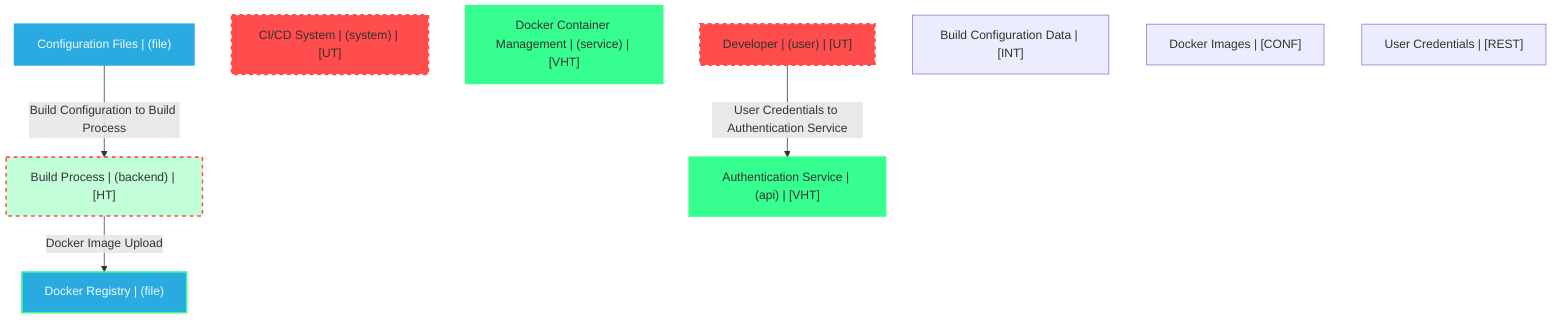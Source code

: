 graph TB
  node_01F8FQ4ZB8Y8B2D5G5F4D4D5E13["Developer | (user) | [UT]"]:::untrusted
  node_01F8FQ4ZB8Y8B2D5G5F4D4D5E14["CI/CD System | (system) | [UT]"]:::untrusted
  node_01F8FQ4ZB8Y8B2D5G5F4D4D5E8["Build Process | (backend) | [HT]"]:::highTrust
  node_01F8FQ4ZB8Y8B2D5G5F4D4D5E9["Docker Container Management | (service) | [VHT]"]:::veryHighTrust
  node_01F8FQ4ZB8Y8B2D5G5F4D4D5E10["Authentication Service | (api) | [VHT]"]:::veryHighTrust
  node_01F8FQ4ZB8Y8B2D5G5F4D4D5E11["Configuration Files | (file)"]:::dataStore
  node_01F8FQ4ZB8Y8B2D5G5F4D4D5E12["Docker Registry | (file)"]:::dataStore
  node_01F8FQ4ZB8Y8B2D5G5F4D4D5E5["Build Configuration Data | [INT]"]:::dataAsset,internal
  node_01F8FQ4ZB8Y8B2D5G5F4D4D5E6["Docker Images | [CONF]"]:::dataAsset,confidential
  node_01F8FQ4ZB8Y8B2D5G5F4D4D5E7["User Credentials | [REST]"]:::dataAsset,restricted

  node_01F8FQ4ZB8Y8B2D5G5F4D4D5E11 -->|Build Configuration to Build Process| node_01F8FQ4ZB8Y8B2D5G5F4D4D5E8:::unencryptedFlow
  node_01F8FQ4ZB8Y8B2D5G5F4D4D5E8 -->|Docker Image Upload| node_01F8FQ4ZB8Y8B2D5G5F4D4D5E12:::encryptedFlow
  node_01F8FQ4ZB8Y8B2D5G5F4D4D5E13 -->|User Credentials to Authentication Service| node_01F8FQ4ZB8Y8B2D5G5F4D4D5E10:::encryptedFlow

  classDef externalEntity fill:#FF4C4C,stroke:#FF4C4C,stroke-width:2px,color:#F5F7FA
  classDef process fill:#36FF8F,stroke:#36FF8F,stroke-width:2px,color:#0B0D17
  classDef dataStore fill:#29ABE2,stroke:#29ABE2,stroke-width:2px,color:#F5F7FA
  classDef dataAsset fill:#A259FF,stroke:#c3a4ff,stroke-width:2px,color:#F5F7FA
  classDef untrusted fill:#FF4C4C,stroke:#FF4C4C,stroke-width:3px,stroke-dasharray:5 5
  classDef lowTrust fill:#f77c63,stroke:#f77c63,stroke-width:2px,stroke-dasharray:3 3
  classDef mediumTrust fill:#FFD300,stroke:#FFD300,stroke-width:2px
  classDef highTrust fill:#C2FFD8,stroke:#36FF8F,stroke-width:2px
  classDef veryHighTrust fill:#36FF8F,stroke:#36FF8F,stroke-width:3px
  classDef public fill:#C2FFD8,stroke:#36FF8F,stroke-width:1px
  classDef internal fill:#FFF2B3,stroke:#FFD300,stroke-width:1px
  classDef confidential fill:#FFB3B3,stroke:#FF4C4C,stroke-width:2px
  classDef restricted fill:#FF4C4C,stroke:#FF4C4C,stroke-width:3px
  classDef pii fill:#ffa1ad,stroke:#A259FF,stroke-width:2px
  classDef pci fill:#FF4C4C,stroke:#FF4C4C,stroke-width:3px
  classDef phi fill:#ffa1ad,stroke:#A259FF,stroke-width:3px
  classDef encryptedFlow stroke:#36FF8F,stroke-width:2px
  classDef unencryptedFlow stroke:#FF4C4C,stroke-width:2px,stroke-dasharray:5 5
  classDef authenticatedFlow stroke:#29ABE2,stroke-width:2px
  classDef trustBoundary fill:transparent,stroke:#2E3440,stroke-width:3px,stroke-dasharray:10 5